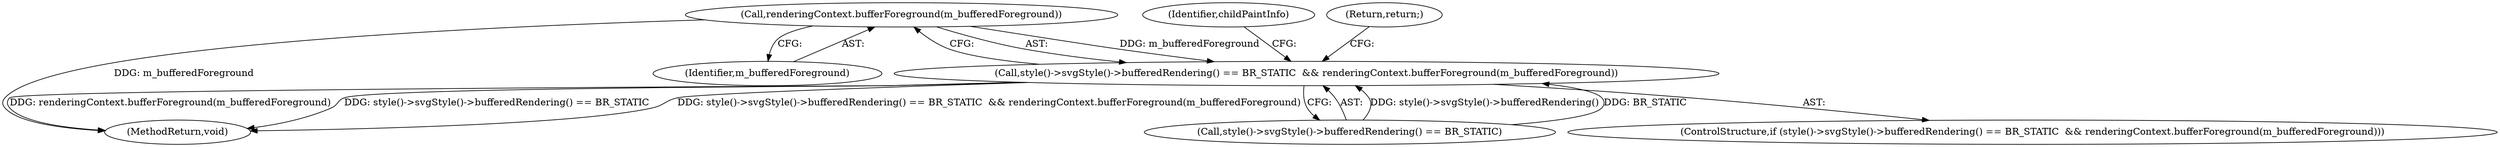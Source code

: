 digraph "1_Chrome_70bcb6b3396a395e871e10b2ff883d92b8218e9f@del" {
"1000173" [label="(Call,renderingContext.bufferForeground(m_bufferedForeground))"];
"1000169" [label="(Call,style()->svgStyle()->bufferedRendering() == BR_STATIC  && renderingContext.bufferForeground(m_bufferedForeground))"];
"1000170" [label="(Call,style()->svgStyle()->bufferedRendering() == BR_STATIC)"];
"1000184" [label="(MethodReturn,void)"];
"1000174" [label="(Identifier,m_bufferedForeground)"];
"1000169" [label="(Call,style()->svgStyle()->bufferedRendering() == BR_STATIC  && renderingContext.bufferForeground(m_bufferedForeground))"];
"1000177" [label="(Identifier,childPaintInfo)"];
"1000168" [label="(ControlStructure,if (style()->svgStyle()->bufferedRendering() == BR_STATIC  && renderingContext.bufferForeground(m_bufferedForeground)))"];
"1000173" [label="(Call,renderingContext.bufferForeground(m_bufferedForeground))"];
"1000175" [label="(Return,return;)"];
"1000173" -> "1000169"  [label="AST: "];
"1000173" -> "1000174"  [label="CFG: "];
"1000174" -> "1000173"  [label="AST: "];
"1000169" -> "1000173"  [label="CFG: "];
"1000173" -> "1000184"  [label="DDG: m_bufferedForeground"];
"1000173" -> "1000169"  [label="DDG: m_bufferedForeground"];
"1000169" -> "1000168"  [label="AST: "];
"1000169" -> "1000170"  [label="CFG: "];
"1000170" -> "1000169"  [label="AST: "];
"1000175" -> "1000169"  [label="CFG: "];
"1000177" -> "1000169"  [label="CFG: "];
"1000169" -> "1000184"  [label="DDG: style()->svgStyle()->bufferedRendering() == BR_STATIC  && renderingContext.bufferForeground(m_bufferedForeground)"];
"1000169" -> "1000184"  [label="DDG: renderingContext.bufferForeground(m_bufferedForeground)"];
"1000169" -> "1000184"  [label="DDG: style()->svgStyle()->bufferedRendering() == BR_STATIC"];
"1000170" -> "1000169"  [label="DDG: style()->svgStyle()->bufferedRendering()"];
"1000170" -> "1000169"  [label="DDG: BR_STATIC"];
}
